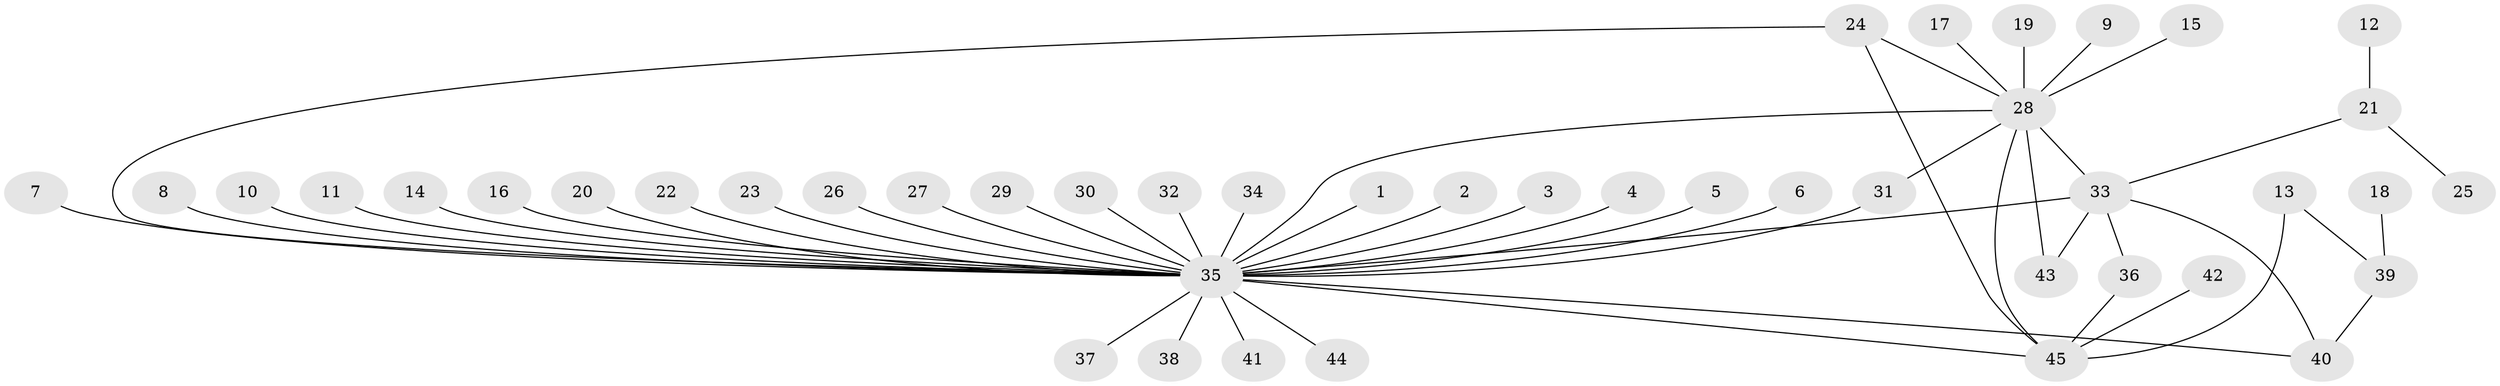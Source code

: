 // original degree distribution, {41: 0.011235955056179775, 9: 0.011235955056179775, 16: 0.011235955056179775, 2: 0.2247191011235955, 1: 0.5842696629213483, 5: 0.02247191011235955, 3: 0.056179775280898875, 4: 0.056179775280898875, 6: 0.011235955056179775, 7: 0.011235955056179775}
// Generated by graph-tools (version 1.1) at 2025/36/03/04/25 23:36:40]
// undirected, 45 vertices, 53 edges
graph export_dot {
  node [color=gray90,style=filled];
  1;
  2;
  3;
  4;
  5;
  6;
  7;
  8;
  9;
  10;
  11;
  12;
  13;
  14;
  15;
  16;
  17;
  18;
  19;
  20;
  21;
  22;
  23;
  24;
  25;
  26;
  27;
  28;
  29;
  30;
  31;
  32;
  33;
  34;
  35;
  36;
  37;
  38;
  39;
  40;
  41;
  42;
  43;
  44;
  45;
  1 -- 35 [weight=1.0];
  2 -- 35 [weight=1.0];
  3 -- 35 [weight=1.0];
  4 -- 35 [weight=1.0];
  5 -- 35 [weight=1.0];
  6 -- 35 [weight=1.0];
  7 -- 35 [weight=1.0];
  8 -- 35 [weight=1.0];
  9 -- 28 [weight=1.0];
  10 -- 35 [weight=1.0];
  11 -- 35 [weight=1.0];
  12 -- 21 [weight=1.0];
  13 -- 39 [weight=1.0];
  13 -- 45 [weight=1.0];
  14 -- 35 [weight=1.0];
  15 -- 28 [weight=1.0];
  16 -- 35 [weight=1.0];
  17 -- 28 [weight=1.0];
  18 -- 39 [weight=1.0];
  19 -- 28 [weight=1.0];
  20 -- 35 [weight=1.0];
  21 -- 25 [weight=1.0];
  21 -- 33 [weight=1.0];
  22 -- 35 [weight=1.0];
  23 -- 35 [weight=1.0];
  24 -- 28 [weight=1.0];
  24 -- 35 [weight=1.0];
  24 -- 45 [weight=1.0];
  26 -- 35 [weight=1.0];
  27 -- 35 [weight=1.0];
  28 -- 31 [weight=2.0];
  28 -- 33 [weight=1.0];
  28 -- 35 [weight=1.0];
  28 -- 43 [weight=3.0];
  28 -- 45 [weight=1.0];
  29 -- 35 [weight=1.0];
  30 -- 35 [weight=1.0];
  31 -- 35 [weight=1.0];
  32 -- 35 [weight=1.0];
  33 -- 35 [weight=3.0];
  33 -- 36 [weight=1.0];
  33 -- 40 [weight=1.0];
  33 -- 43 [weight=1.0];
  34 -- 35 [weight=1.0];
  35 -- 37 [weight=1.0];
  35 -- 38 [weight=1.0];
  35 -- 40 [weight=2.0];
  35 -- 41 [weight=1.0];
  35 -- 44 [weight=1.0];
  35 -- 45 [weight=1.0];
  36 -- 45 [weight=1.0];
  39 -- 40 [weight=2.0];
  42 -- 45 [weight=1.0];
}
